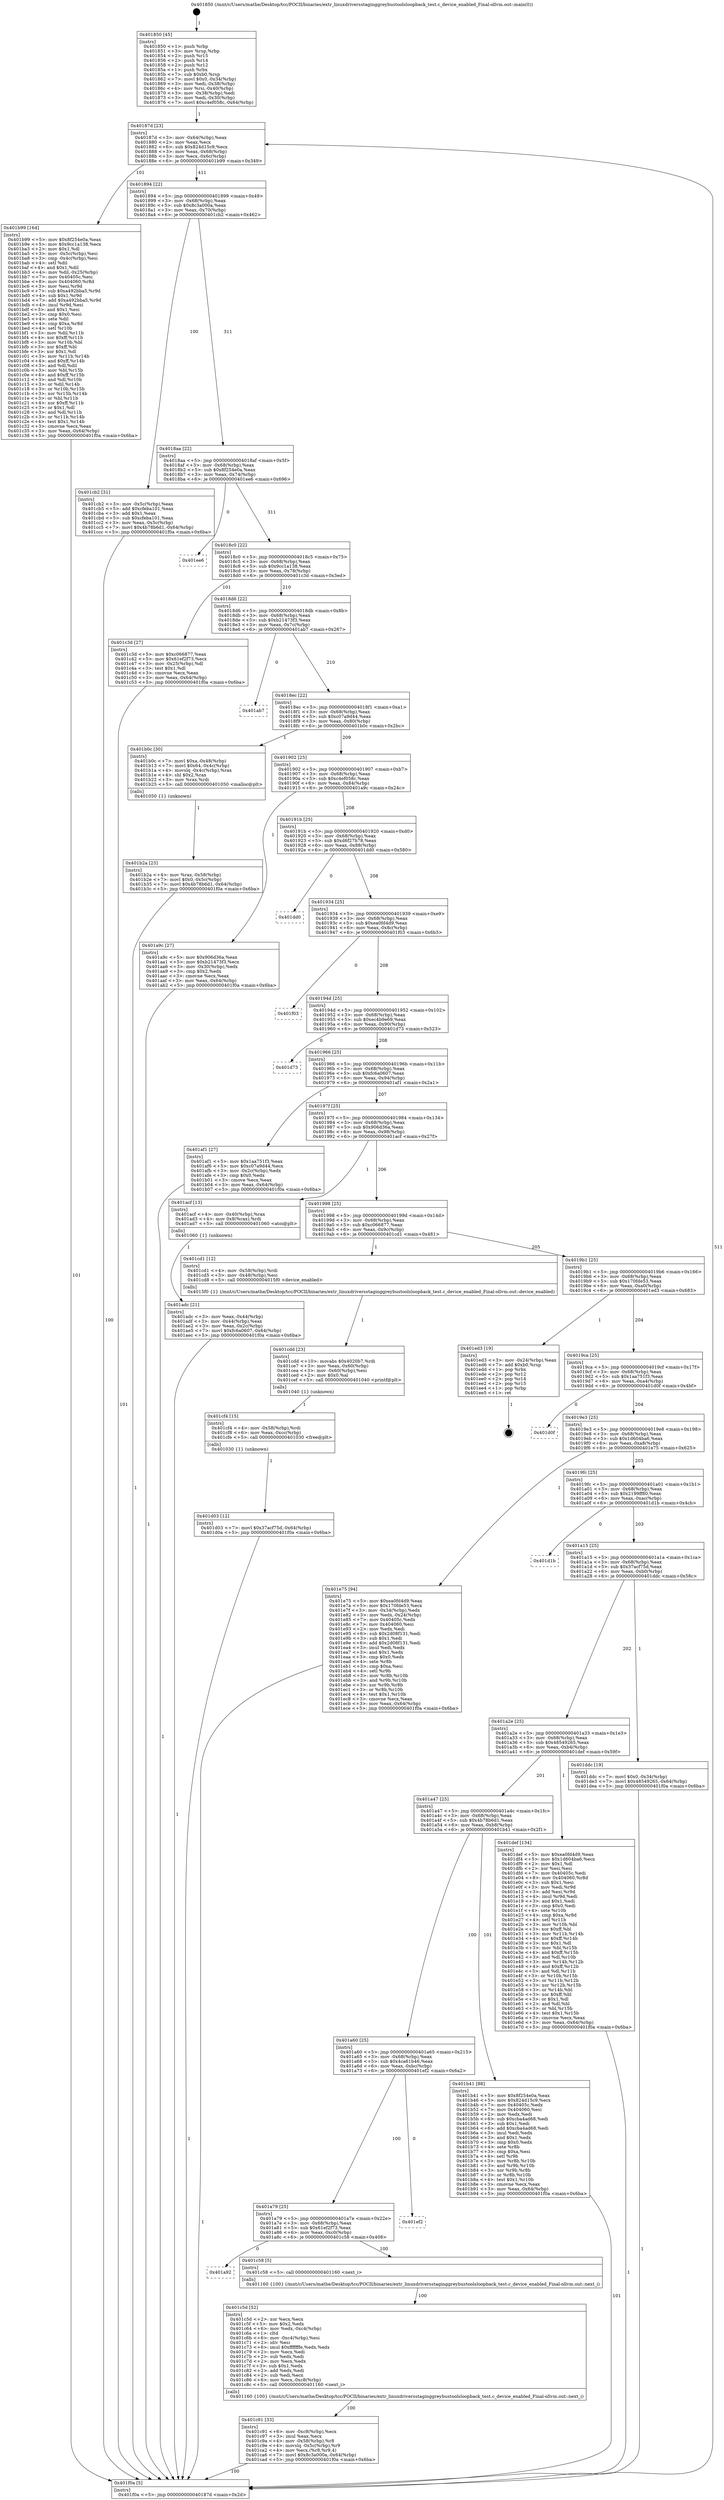 digraph "0x401850" {
  label = "0x401850 (/mnt/c/Users/mathe/Desktop/tcc/POCII/binaries/extr_linuxdriversstaginggreybustoolsloopback_test.c_device_enabled_Final-ollvm.out::main(0))"
  labelloc = "t"
  node[shape=record]

  Entry [label="",width=0.3,height=0.3,shape=circle,fillcolor=black,style=filled]
  "0x40187d" [label="{
     0x40187d [23]\l
     | [instrs]\l
     &nbsp;&nbsp;0x40187d \<+3\>: mov -0x64(%rbp),%eax\l
     &nbsp;&nbsp;0x401880 \<+2\>: mov %eax,%ecx\l
     &nbsp;&nbsp;0x401882 \<+6\>: sub $0x824d15c9,%ecx\l
     &nbsp;&nbsp;0x401888 \<+3\>: mov %eax,-0x68(%rbp)\l
     &nbsp;&nbsp;0x40188b \<+3\>: mov %ecx,-0x6c(%rbp)\l
     &nbsp;&nbsp;0x40188e \<+6\>: je 0000000000401b99 \<main+0x349\>\l
  }"]
  "0x401b99" [label="{
     0x401b99 [164]\l
     | [instrs]\l
     &nbsp;&nbsp;0x401b99 \<+5\>: mov $0x8f254e0a,%eax\l
     &nbsp;&nbsp;0x401b9e \<+5\>: mov $0x9cc1a138,%ecx\l
     &nbsp;&nbsp;0x401ba3 \<+2\>: mov $0x1,%dl\l
     &nbsp;&nbsp;0x401ba5 \<+3\>: mov -0x5c(%rbp),%esi\l
     &nbsp;&nbsp;0x401ba8 \<+3\>: cmp -0x4c(%rbp),%esi\l
     &nbsp;&nbsp;0x401bab \<+4\>: setl %dil\l
     &nbsp;&nbsp;0x401baf \<+4\>: and $0x1,%dil\l
     &nbsp;&nbsp;0x401bb3 \<+4\>: mov %dil,-0x25(%rbp)\l
     &nbsp;&nbsp;0x401bb7 \<+7\>: mov 0x40405c,%esi\l
     &nbsp;&nbsp;0x401bbe \<+8\>: mov 0x404060,%r8d\l
     &nbsp;&nbsp;0x401bc6 \<+3\>: mov %esi,%r9d\l
     &nbsp;&nbsp;0x401bc9 \<+7\>: sub $0xa492bba5,%r9d\l
     &nbsp;&nbsp;0x401bd0 \<+4\>: sub $0x1,%r9d\l
     &nbsp;&nbsp;0x401bd4 \<+7\>: add $0xa492bba5,%r9d\l
     &nbsp;&nbsp;0x401bdb \<+4\>: imul %r9d,%esi\l
     &nbsp;&nbsp;0x401bdf \<+3\>: and $0x1,%esi\l
     &nbsp;&nbsp;0x401be2 \<+3\>: cmp $0x0,%esi\l
     &nbsp;&nbsp;0x401be5 \<+4\>: sete %dil\l
     &nbsp;&nbsp;0x401be9 \<+4\>: cmp $0xa,%r8d\l
     &nbsp;&nbsp;0x401bed \<+4\>: setl %r10b\l
     &nbsp;&nbsp;0x401bf1 \<+3\>: mov %dil,%r11b\l
     &nbsp;&nbsp;0x401bf4 \<+4\>: xor $0xff,%r11b\l
     &nbsp;&nbsp;0x401bf8 \<+3\>: mov %r10b,%bl\l
     &nbsp;&nbsp;0x401bfb \<+3\>: xor $0xff,%bl\l
     &nbsp;&nbsp;0x401bfe \<+3\>: xor $0x1,%dl\l
     &nbsp;&nbsp;0x401c01 \<+3\>: mov %r11b,%r14b\l
     &nbsp;&nbsp;0x401c04 \<+4\>: and $0xff,%r14b\l
     &nbsp;&nbsp;0x401c08 \<+3\>: and %dl,%dil\l
     &nbsp;&nbsp;0x401c0b \<+3\>: mov %bl,%r15b\l
     &nbsp;&nbsp;0x401c0e \<+4\>: and $0xff,%r15b\l
     &nbsp;&nbsp;0x401c12 \<+3\>: and %dl,%r10b\l
     &nbsp;&nbsp;0x401c15 \<+3\>: or %dil,%r14b\l
     &nbsp;&nbsp;0x401c18 \<+3\>: or %r10b,%r15b\l
     &nbsp;&nbsp;0x401c1b \<+3\>: xor %r15b,%r14b\l
     &nbsp;&nbsp;0x401c1e \<+3\>: or %bl,%r11b\l
     &nbsp;&nbsp;0x401c21 \<+4\>: xor $0xff,%r11b\l
     &nbsp;&nbsp;0x401c25 \<+3\>: or $0x1,%dl\l
     &nbsp;&nbsp;0x401c28 \<+3\>: and %dl,%r11b\l
     &nbsp;&nbsp;0x401c2b \<+3\>: or %r11b,%r14b\l
     &nbsp;&nbsp;0x401c2e \<+4\>: test $0x1,%r14b\l
     &nbsp;&nbsp;0x401c32 \<+3\>: cmovne %ecx,%eax\l
     &nbsp;&nbsp;0x401c35 \<+3\>: mov %eax,-0x64(%rbp)\l
     &nbsp;&nbsp;0x401c38 \<+5\>: jmp 0000000000401f0a \<main+0x6ba\>\l
  }"]
  "0x401894" [label="{
     0x401894 [22]\l
     | [instrs]\l
     &nbsp;&nbsp;0x401894 \<+5\>: jmp 0000000000401899 \<main+0x49\>\l
     &nbsp;&nbsp;0x401899 \<+3\>: mov -0x68(%rbp),%eax\l
     &nbsp;&nbsp;0x40189c \<+5\>: sub $0x8c3a000a,%eax\l
     &nbsp;&nbsp;0x4018a1 \<+3\>: mov %eax,-0x70(%rbp)\l
     &nbsp;&nbsp;0x4018a4 \<+6\>: je 0000000000401cb2 \<main+0x462\>\l
  }"]
  Exit [label="",width=0.3,height=0.3,shape=circle,fillcolor=black,style=filled,peripheries=2]
  "0x401cb2" [label="{
     0x401cb2 [31]\l
     | [instrs]\l
     &nbsp;&nbsp;0x401cb2 \<+3\>: mov -0x5c(%rbp),%eax\l
     &nbsp;&nbsp;0x401cb5 \<+5\>: add $0xcfeba101,%eax\l
     &nbsp;&nbsp;0x401cba \<+3\>: add $0x1,%eax\l
     &nbsp;&nbsp;0x401cbd \<+5\>: sub $0xcfeba101,%eax\l
     &nbsp;&nbsp;0x401cc2 \<+3\>: mov %eax,-0x5c(%rbp)\l
     &nbsp;&nbsp;0x401cc5 \<+7\>: movl $0x4b78b6d1,-0x64(%rbp)\l
     &nbsp;&nbsp;0x401ccc \<+5\>: jmp 0000000000401f0a \<main+0x6ba\>\l
  }"]
  "0x4018aa" [label="{
     0x4018aa [22]\l
     | [instrs]\l
     &nbsp;&nbsp;0x4018aa \<+5\>: jmp 00000000004018af \<main+0x5f\>\l
     &nbsp;&nbsp;0x4018af \<+3\>: mov -0x68(%rbp),%eax\l
     &nbsp;&nbsp;0x4018b2 \<+5\>: sub $0x8f254e0a,%eax\l
     &nbsp;&nbsp;0x4018b7 \<+3\>: mov %eax,-0x74(%rbp)\l
     &nbsp;&nbsp;0x4018ba \<+6\>: je 0000000000401ee6 \<main+0x696\>\l
  }"]
  "0x401d03" [label="{
     0x401d03 [12]\l
     | [instrs]\l
     &nbsp;&nbsp;0x401d03 \<+7\>: movl $0x37acf75d,-0x64(%rbp)\l
     &nbsp;&nbsp;0x401d0a \<+5\>: jmp 0000000000401f0a \<main+0x6ba\>\l
  }"]
  "0x401ee6" [label="{
     0x401ee6\l
  }", style=dashed]
  "0x4018c0" [label="{
     0x4018c0 [22]\l
     | [instrs]\l
     &nbsp;&nbsp;0x4018c0 \<+5\>: jmp 00000000004018c5 \<main+0x75\>\l
     &nbsp;&nbsp;0x4018c5 \<+3\>: mov -0x68(%rbp),%eax\l
     &nbsp;&nbsp;0x4018c8 \<+5\>: sub $0x9cc1a138,%eax\l
     &nbsp;&nbsp;0x4018cd \<+3\>: mov %eax,-0x78(%rbp)\l
     &nbsp;&nbsp;0x4018d0 \<+6\>: je 0000000000401c3d \<main+0x3ed\>\l
  }"]
  "0x401cf4" [label="{
     0x401cf4 [15]\l
     | [instrs]\l
     &nbsp;&nbsp;0x401cf4 \<+4\>: mov -0x58(%rbp),%rdi\l
     &nbsp;&nbsp;0x401cf8 \<+6\>: mov %eax,-0xcc(%rbp)\l
     &nbsp;&nbsp;0x401cfe \<+5\>: call 0000000000401030 \<free@plt\>\l
     | [calls]\l
     &nbsp;&nbsp;0x401030 \{1\} (unknown)\l
  }"]
  "0x401c3d" [label="{
     0x401c3d [27]\l
     | [instrs]\l
     &nbsp;&nbsp;0x401c3d \<+5\>: mov $0xc066877,%eax\l
     &nbsp;&nbsp;0x401c42 \<+5\>: mov $0x61ef2f73,%ecx\l
     &nbsp;&nbsp;0x401c47 \<+3\>: mov -0x25(%rbp),%dl\l
     &nbsp;&nbsp;0x401c4a \<+3\>: test $0x1,%dl\l
     &nbsp;&nbsp;0x401c4d \<+3\>: cmovne %ecx,%eax\l
     &nbsp;&nbsp;0x401c50 \<+3\>: mov %eax,-0x64(%rbp)\l
     &nbsp;&nbsp;0x401c53 \<+5\>: jmp 0000000000401f0a \<main+0x6ba\>\l
  }"]
  "0x4018d6" [label="{
     0x4018d6 [22]\l
     | [instrs]\l
     &nbsp;&nbsp;0x4018d6 \<+5\>: jmp 00000000004018db \<main+0x8b\>\l
     &nbsp;&nbsp;0x4018db \<+3\>: mov -0x68(%rbp),%eax\l
     &nbsp;&nbsp;0x4018de \<+5\>: sub $0xb21473f3,%eax\l
     &nbsp;&nbsp;0x4018e3 \<+3\>: mov %eax,-0x7c(%rbp)\l
     &nbsp;&nbsp;0x4018e6 \<+6\>: je 0000000000401ab7 \<main+0x267\>\l
  }"]
  "0x401cdd" [label="{
     0x401cdd [23]\l
     | [instrs]\l
     &nbsp;&nbsp;0x401cdd \<+10\>: movabs $0x4020b7,%rdi\l
     &nbsp;&nbsp;0x401ce7 \<+3\>: mov %eax,-0x60(%rbp)\l
     &nbsp;&nbsp;0x401cea \<+3\>: mov -0x60(%rbp),%esi\l
     &nbsp;&nbsp;0x401ced \<+2\>: mov $0x0,%al\l
     &nbsp;&nbsp;0x401cef \<+5\>: call 0000000000401040 \<printf@plt\>\l
     | [calls]\l
     &nbsp;&nbsp;0x401040 \{1\} (unknown)\l
  }"]
  "0x401ab7" [label="{
     0x401ab7\l
  }", style=dashed]
  "0x4018ec" [label="{
     0x4018ec [22]\l
     | [instrs]\l
     &nbsp;&nbsp;0x4018ec \<+5\>: jmp 00000000004018f1 \<main+0xa1\>\l
     &nbsp;&nbsp;0x4018f1 \<+3\>: mov -0x68(%rbp),%eax\l
     &nbsp;&nbsp;0x4018f4 \<+5\>: sub $0xc07a9d44,%eax\l
     &nbsp;&nbsp;0x4018f9 \<+3\>: mov %eax,-0x80(%rbp)\l
     &nbsp;&nbsp;0x4018fc \<+6\>: je 0000000000401b0c \<main+0x2bc\>\l
  }"]
  "0x401c91" [label="{
     0x401c91 [33]\l
     | [instrs]\l
     &nbsp;&nbsp;0x401c91 \<+6\>: mov -0xc8(%rbp),%ecx\l
     &nbsp;&nbsp;0x401c97 \<+3\>: imul %eax,%ecx\l
     &nbsp;&nbsp;0x401c9a \<+4\>: mov -0x58(%rbp),%r8\l
     &nbsp;&nbsp;0x401c9e \<+4\>: movslq -0x5c(%rbp),%r9\l
     &nbsp;&nbsp;0x401ca2 \<+4\>: mov %ecx,(%r8,%r9,4)\l
     &nbsp;&nbsp;0x401ca6 \<+7\>: movl $0x8c3a000a,-0x64(%rbp)\l
     &nbsp;&nbsp;0x401cad \<+5\>: jmp 0000000000401f0a \<main+0x6ba\>\l
  }"]
  "0x401b0c" [label="{
     0x401b0c [30]\l
     | [instrs]\l
     &nbsp;&nbsp;0x401b0c \<+7\>: movl $0xa,-0x48(%rbp)\l
     &nbsp;&nbsp;0x401b13 \<+7\>: movl $0x64,-0x4c(%rbp)\l
     &nbsp;&nbsp;0x401b1a \<+4\>: movslq -0x4c(%rbp),%rax\l
     &nbsp;&nbsp;0x401b1e \<+4\>: shl $0x2,%rax\l
     &nbsp;&nbsp;0x401b22 \<+3\>: mov %rax,%rdi\l
     &nbsp;&nbsp;0x401b25 \<+5\>: call 0000000000401050 \<malloc@plt\>\l
     | [calls]\l
     &nbsp;&nbsp;0x401050 \{1\} (unknown)\l
  }"]
  "0x401902" [label="{
     0x401902 [25]\l
     | [instrs]\l
     &nbsp;&nbsp;0x401902 \<+5\>: jmp 0000000000401907 \<main+0xb7\>\l
     &nbsp;&nbsp;0x401907 \<+3\>: mov -0x68(%rbp),%eax\l
     &nbsp;&nbsp;0x40190a \<+5\>: sub $0xc4ef058c,%eax\l
     &nbsp;&nbsp;0x40190f \<+6\>: mov %eax,-0x84(%rbp)\l
     &nbsp;&nbsp;0x401915 \<+6\>: je 0000000000401a9c \<main+0x24c\>\l
  }"]
  "0x401c5d" [label="{
     0x401c5d [52]\l
     | [instrs]\l
     &nbsp;&nbsp;0x401c5d \<+2\>: xor %ecx,%ecx\l
     &nbsp;&nbsp;0x401c5f \<+5\>: mov $0x2,%edx\l
     &nbsp;&nbsp;0x401c64 \<+6\>: mov %edx,-0xc4(%rbp)\l
     &nbsp;&nbsp;0x401c6a \<+1\>: cltd\l
     &nbsp;&nbsp;0x401c6b \<+6\>: mov -0xc4(%rbp),%esi\l
     &nbsp;&nbsp;0x401c71 \<+2\>: idiv %esi\l
     &nbsp;&nbsp;0x401c73 \<+6\>: imul $0xfffffffe,%edx,%edx\l
     &nbsp;&nbsp;0x401c79 \<+2\>: mov %ecx,%edi\l
     &nbsp;&nbsp;0x401c7b \<+2\>: sub %edx,%edi\l
     &nbsp;&nbsp;0x401c7d \<+2\>: mov %ecx,%edx\l
     &nbsp;&nbsp;0x401c7f \<+3\>: sub $0x1,%edx\l
     &nbsp;&nbsp;0x401c82 \<+2\>: add %edx,%edi\l
     &nbsp;&nbsp;0x401c84 \<+2\>: sub %edi,%ecx\l
     &nbsp;&nbsp;0x401c86 \<+6\>: mov %ecx,-0xc8(%rbp)\l
     &nbsp;&nbsp;0x401c8c \<+5\>: call 0000000000401160 \<next_i\>\l
     | [calls]\l
     &nbsp;&nbsp;0x401160 \{100\} (/mnt/c/Users/mathe/Desktop/tcc/POCII/binaries/extr_linuxdriversstaginggreybustoolsloopback_test.c_device_enabled_Final-ollvm.out::next_i)\l
  }"]
  "0x401a9c" [label="{
     0x401a9c [27]\l
     | [instrs]\l
     &nbsp;&nbsp;0x401a9c \<+5\>: mov $0x906d36a,%eax\l
     &nbsp;&nbsp;0x401aa1 \<+5\>: mov $0xb21473f3,%ecx\l
     &nbsp;&nbsp;0x401aa6 \<+3\>: mov -0x30(%rbp),%edx\l
     &nbsp;&nbsp;0x401aa9 \<+3\>: cmp $0x2,%edx\l
     &nbsp;&nbsp;0x401aac \<+3\>: cmovne %ecx,%eax\l
     &nbsp;&nbsp;0x401aaf \<+3\>: mov %eax,-0x64(%rbp)\l
     &nbsp;&nbsp;0x401ab2 \<+5\>: jmp 0000000000401f0a \<main+0x6ba\>\l
  }"]
  "0x40191b" [label="{
     0x40191b [25]\l
     | [instrs]\l
     &nbsp;&nbsp;0x40191b \<+5\>: jmp 0000000000401920 \<main+0xd0\>\l
     &nbsp;&nbsp;0x401920 \<+3\>: mov -0x68(%rbp),%eax\l
     &nbsp;&nbsp;0x401923 \<+5\>: sub $0xd6f27b78,%eax\l
     &nbsp;&nbsp;0x401928 \<+6\>: mov %eax,-0x88(%rbp)\l
     &nbsp;&nbsp;0x40192e \<+6\>: je 0000000000401dd0 \<main+0x580\>\l
  }"]
  "0x401f0a" [label="{
     0x401f0a [5]\l
     | [instrs]\l
     &nbsp;&nbsp;0x401f0a \<+5\>: jmp 000000000040187d \<main+0x2d\>\l
  }"]
  "0x401850" [label="{
     0x401850 [45]\l
     | [instrs]\l
     &nbsp;&nbsp;0x401850 \<+1\>: push %rbp\l
     &nbsp;&nbsp;0x401851 \<+3\>: mov %rsp,%rbp\l
     &nbsp;&nbsp;0x401854 \<+2\>: push %r15\l
     &nbsp;&nbsp;0x401856 \<+2\>: push %r14\l
     &nbsp;&nbsp;0x401858 \<+2\>: push %r12\l
     &nbsp;&nbsp;0x40185a \<+1\>: push %rbx\l
     &nbsp;&nbsp;0x40185b \<+7\>: sub $0xb0,%rsp\l
     &nbsp;&nbsp;0x401862 \<+7\>: movl $0x0,-0x34(%rbp)\l
     &nbsp;&nbsp;0x401869 \<+3\>: mov %edi,-0x38(%rbp)\l
     &nbsp;&nbsp;0x40186c \<+4\>: mov %rsi,-0x40(%rbp)\l
     &nbsp;&nbsp;0x401870 \<+3\>: mov -0x38(%rbp),%edi\l
     &nbsp;&nbsp;0x401873 \<+3\>: mov %edi,-0x30(%rbp)\l
     &nbsp;&nbsp;0x401876 \<+7\>: movl $0xc4ef058c,-0x64(%rbp)\l
  }"]
  "0x401a92" [label="{
     0x401a92\l
  }", style=dashed]
  "0x401dd0" [label="{
     0x401dd0\l
  }", style=dashed]
  "0x401934" [label="{
     0x401934 [25]\l
     | [instrs]\l
     &nbsp;&nbsp;0x401934 \<+5\>: jmp 0000000000401939 \<main+0xe9\>\l
     &nbsp;&nbsp;0x401939 \<+3\>: mov -0x68(%rbp),%eax\l
     &nbsp;&nbsp;0x40193c \<+5\>: sub $0xea0fd4d9,%eax\l
     &nbsp;&nbsp;0x401941 \<+6\>: mov %eax,-0x8c(%rbp)\l
     &nbsp;&nbsp;0x401947 \<+6\>: je 0000000000401f03 \<main+0x6b3\>\l
  }"]
  "0x401c58" [label="{
     0x401c58 [5]\l
     | [instrs]\l
     &nbsp;&nbsp;0x401c58 \<+5\>: call 0000000000401160 \<next_i\>\l
     | [calls]\l
     &nbsp;&nbsp;0x401160 \{100\} (/mnt/c/Users/mathe/Desktop/tcc/POCII/binaries/extr_linuxdriversstaginggreybustoolsloopback_test.c_device_enabled_Final-ollvm.out::next_i)\l
  }"]
  "0x401f03" [label="{
     0x401f03\l
  }", style=dashed]
  "0x40194d" [label="{
     0x40194d [25]\l
     | [instrs]\l
     &nbsp;&nbsp;0x40194d \<+5\>: jmp 0000000000401952 \<main+0x102\>\l
     &nbsp;&nbsp;0x401952 \<+3\>: mov -0x68(%rbp),%eax\l
     &nbsp;&nbsp;0x401955 \<+5\>: sub $0xec4b9e69,%eax\l
     &nbsp;&nbsp;0x40195a \<+6\>: mov %eax,-0x90(%rbp)\l
     &nbsp;&nbsp;0x401960 \<+6\>: je 0000000000401d73 \<main+0x523\>\l
  }"]
  "0x401a79" [label="{
     0x401a79 [25]\l
     | [instrs]\l
     &nbsp;&nbsp;0x401a79 \<+5\>: jmp 0000000000401a7e \<main+0x22e\>\l
     &nbsp;&nbsp;0x401a7e \<+3\>: mov -0x68(%rbp),%eax\l
     &nbsp;&nbsp;0x401a81 \<+5\>: sub $0x61ef2f73,%eax\l
     &nbsp;&nbsp;0x401a86 \<+6\>: mov %eax,-0xc0(%rbp)\l
     &nbsp;&nbsp;0x401a8c \<+6\>: je 0000000000401c58 \<main+0x408\>\l
  }"]
  "0x401d73" [label="{
     0x401d73\l
  }", style=dashed]
  "0x401966" [label="{
     0x401966 [25]\l
     | [instrs]\l
     &nbsp;&nbsp;0x401966 \<+5\>: jmp 000000000040196b \<main+0x11b\>\l
     &nbsp;&nbsp;0x40196b \<+3\>: mov -0x68(%rbp),%eax\l
     &nbsp;&nbsp;0x40196e \<+5\>: sub $0xfc6a0607,%eax\l
     &nbsp;&nbsp;0x401973 \<+6\>: mov %eax,-0x94(%rbp)\l
     &nbsp;&nbsp;0x401979 \<+6\>: je 0000000000401af1 \<main+0x2a1\>\l
  }"]
  "0x401ef2" [label="{
     0x401ef2\l
  }", style=dashed]
  "0x401af1" [label="{
     0x401af1 [27]\l
     | [instrs]\l
     &nbsp;&nbsp;0x401af1 \<+5\>: mov $0x1aa751f3,%eax\l
     &nbsp;&nbsp;0x401af6 \<+5\>: mov $0xc07a9d44,%ecx\l
     &nbsp;&nbsp;0x401afb \<+3\>: mov -0x2c(%rbp),%edx\l
     &nbsp;&nbsp;0x401afe \<+3\>: cmp $0x0,%edx\l
     &nbsp;&nbsp;0x401b01 \<+3\>: cmove %ecx,%eax\l
     &nbsp;&nbsp;0x401b04 \<+3\>: mov %eax,-0x64(%rbp)\l
     &nbsp;&nbsp;0x401b07 \<+5\>: jmp 0000000000401f0a \<main+0x6ba\>\l
  }"]
  "0x40197f" [label="{
     0x40197f [25]\l
     | [instrs]\l
     &nbsp;&nbsp;0x40197f \<+5\>: jmp 0000000000401984 \<main+0x134\>\l
     &nbsp;&nbsp;0x401984 \<+3\>: mov -0x68(%rbp),%eax\l
     &nbsp;&nbsp;0x401987 \<+5\>: sub $0x906d36a,%eax\l
     &nbsp;&nbsp;0x40198c \<+6\>: mov %eax,-0x98(%rbp)\l
     &nbsp;&nbsp;0x401992 \<+6\>: je 0000000000401acf \<main+0x27f\>\l
  }"]
  "0x401a60" [label="{
     0x401a60 [25]\l
     | [instrs]\l
     &nbsp;&nbsp;0x401a60 \<+5\>: jmp 0000000000401a65 \<main+0x215\>\l
     &nbsp;&nbsp;0x401a65 \<+3\>: mov -0x68(%rbp),%eax\l
     &nbsp;&nbsp;0x401a68 \<+5\>: sub $0x4ca61b46,%eax\l
     &nbsp;&nbsp;0x401a6d \<+6\>: mov %eax,-0xbc(%rbp)\l
     &nbsp;&nbsp;0x401a73 \<+6\>: je 0000000000401ef2 \<main+0x6a2\>\l
  }"]
  "0x401acf" [label="{
     0x401acf [13]\l
     | [instrs]\l
     &nbsp;&nbsp;0x401acf \<+4\>: mov -0x40(%rbp),%rax\l
     &nbsp;&nbsp;0x401ad3 \<+4\>: mov 0x8(%rax),%rdi\l
     &nbsp;&nbsp;0x401ad7 \<+5\>: call 0000000000401060 \<atoi@plt\>\l
     | [calls]\l
     &nbsp;&nbsp;0x401060 \{1\} (unknown)\l
  }"]
  "0x401998" [label="{
     0x401998 [25]\l
     | [instrs]\l
     &nbsp;&nbsp;0x401998 \<+5\>: jmp 000000000040199d \<main+0x14d\>\l
     &nbsp;&nbsp;0x40199d \<+3\>: mov -0x68(%rbp),%eax\l
     &nbsp;&nbsp;0x4019a0 \<+5\>: sub $0xc066877,%eax\l
     &nbsp;&nbsp;0x4019a5 \<+6\>: mov %eax,-0x9c(%rbp)\l
     &nbsp;&nbsp;0x4019ab \<+6\>: je 0000000000401cd1 \<main+0x481\>\l
  }"]
  "0x401adc" [label="{
     0x401adc [21]\l
     | [instrs]\l
     &nbsp;&nbsp;0x401adc \<+3\>: mov %eax,-0x44(%rbp)\l
     &nbsp;&nbsp;0x401adf \<+3\>: mov -0x44(%rbp),%eax\l
     &nbsp;&nbsp;0x401ae2 \<+3\>: mov %eax,-0x2c(%rbp)\l
     &nbsp;&nbsp;0x401ae5 \<+7\>: movl $0xfc6a0607,-0x64(%rbp)\l
     &nbsp;&nbsp;0x401aec \<+5\>: jmp 0000000000401f0a \<main+0x6ba\>\l
  }"]
  "0x401b2a" [label="{
     0x401b2a [23]\l
     | [instrs]\l
     &nbsp;&nbsp;0x401b2a \<+4\>: mov %rax,-0x58(%rbp)\l
     &nbsp;&nbsp;0x401b2e \<+7\>: movl $0x0,-0x5c(%rbp)\l
     &nbsp;&nbsp;0x401b35 \<+7\>: movl $0x4b78b6d1,-0x64(%rbp)\l
     &nbsp;&nbsp;0x401b3c \<+5\>: jmp 0000000000401f0a \<main+0x6ba\>\l
  }"]
  "0x401b41" [label="{
     0x401b41 [88]\l
     | [instrs]\l
     &nbsp;&nbsp;0x401b41 \<+5\>: mov $0x8f254e0a,%eax\l
     &nbsp;&nbsp;0x401b46 \<+5\>: mov $0x824d15c9,%ecx\l
     &nbsp;&nbsp;0x401b4b \<+7\>: mov 0x40405c,%edx\l
     &nbsp;&nbsp;0x401b52 \<+7\>: mov 0x404060,%esi\l
     &nbsp;&nbsp;0x401b59 \<+2\>: mov %edx,%edi\l
     &nbsp;&nbsp;0x401b5b \<+6\>: sub $0xcba4ad68,%edi\l
     &nbsp;&nbsp;0x401b61 \<+3\>: sub $0x1,%edi\l
     &nbsp;&nbsp;0x401b64 \<+6\>: add $0xcba4ad68,%edi\l
     &nbsp;&nbsp;0x401b6a \<+3\>: imul %edi,%edx\l
     &nbsp;&nbsp;0x401b6d \<+3\>: and $0x1,%edx\l
     &nbsp;&nbsp;0x401b70 \<+3\>: cmp $0x0,%edx\l
     &nbsp;&nbsp;0x401b73 \<+4\>: sete %r8b\l
     &nbsp;&nbsp;0x401b77 \<+3\>: cmp $0xa,%esi\l
     &nbsp;&nbsp;0x401b7a \<+4\>: setl %r9b\l
     &nbsp;&nbsp;0x401b7e \<+3\>: mov %r8b,%r10b\l
     &nbsp;&nbsp;0x401b81 \<+3\>: and %r9b,%r10b\l
     &nbsp;&nbsp;0x401b84 \<+3\>: xor %r9b,%r8b\l
     &nbsp;&nbsp;0x401b87 \<+3\>: or %r8b,%r10b\l
     &nbsp;&nbsp;0x401b8a \<+4\>: test $0x1,%r10b\l
     &nbsp;&nbsp;0x401b8e \<+3\>: cmovne %ecx,%eax\l
     &nbsp;&nbsp;0x401b91 \<+3\>: mov %eax,-0x64(%rbp)\l
     &nbsp;&nbsp;0x401b94 \<+5\>: jmp 0000000000401f0a \<main+0x6ba\>\l
  }"]
  "0x401cd1" [label="{
     0x401cd1 [12]\l
     | [instrs]\l
     &nbsp;&nbsp;0x401cd1 \<+4\>: mov -0x58(%rbp),%rdi\l
     &nbsp;&nbsp;0x401cd5 \<+3\>: mov -0x48(%rbp),%esi\l
     &nbsp;&nbsp;0x401cd8 \<+5\>: call 00000000004015f0 \<device_enabled\>\l
     | [calls]\l
     &nbsp;&nbsp;0x4015f0 \{1\} (/mnt/c/Users/mathe/Desktop/tcc/POCII/binaries/extr_linuxdriversstaginggreybustoolsloopback_test.c_device_enabled_Final-ollvm.out::device_enabled)\l
  }"]
  "0x4019b1" [label="{
     0x4019b1 [25]\l
     | [instrs]\l
     &nbsp;&nbsp;0x4019b1 \<+5\>: jmp 00000000004019b6 \<main+0x166\>\l
     &nbsp;&nbsp;0x4019b6 \<+3\>: mov -0x68(%rbp),%eax\l
     &nbsp;&nbsp;0x4019b9 \<+5\>: sub $0x170fde53,%eax\l
     &nbsp;&nbsp;0x4019be \<+6\>: mov %eax,-0xa0(%rbp)\l
     &nbsp;&nbsp;0x4019c4 \<+6\>: je 0000000000401ed3 \<main+0x683\>\l
  }"]
  "0x401a47" [label="{
     0x401a47 [25]\l
     | [instrs]\l
     &nbsp;&nbsp;0x401a47 \<+5\>: jmp 0000000000401a4c \<main+0x1fc\>\l
     &nbsp;&nbsp;0x401a4c \<+3\>: mov -0x68(%rbp),%eax\l
     &nbsp;&nbsp;0x401a4f \<+5\>: sub $0x4b78b6d1,%eax\l
     &nbsp;&nbsp;0x401a54 \<+6\>: mov %eax,-0xb8(%rbp)\l
     &nbsp;&nbsp;0x401a5a \<+6\>: je 0000000000401b41 \<main+0x2f1\>\l
  }"]
  "0x401ed3" [label="{
     0x401ed3 [19]\l
     | [instrs]\l
     &nbsp;&nbsp;0x401ed3 \<+3\>: mov -0x24(%rbp),%eax\l
     &nbsp;&nbsp;0x401ed6 \<+7\>: add $0xb0,%rsp\l
     &nbsp;&nbsp;0x401edd \<+1\>: pop %rbx\l
     &nbsp;&nbsp;0x401ede \<+2\>: pop %r12\l
     &nbsp;&nbsp;0x401ee0 \<+2\>: pop %r14\l
     &nbsp;&nbsp;0x401ee2 \<+2\>: pop %r15\l
     &nbsp;&nbsp;0x401ee4 \<+1\>: pop %rbp\l
     &nbsp;&nbsp;0x401ee5 \<+1\>: ret\l
  }"]
  "0x4019ca" [label="{
     0x4019ca [25]\l
     | [instrs]\l
     &nbsp;&nbsp;0x4019ca \<+5\>: jmp 00000000004019cf \<main+0x17f\>\l
     &nbsp;&nbsp;0x4019cf \<+3\>: mov -0x68(%rbp),%eax\l
     &nbsp;&nbsp;0x4019d2 \<+5\>: sub $0x1aa751f3,%eax\l
     &nbsp;&nbsp;0x4019d7 \<+6\>: mov %eax,-0xa4(%rbp)\l
     &nbsp;&nbsp;0x4019dd \<+6\>: je 0000000000401d0f \<main+0x4bf\>\l
  }"]
  "0x401def" [label="{
     0x401def [134]\l
     | [instrs]\l
     &nbsp;&nbsp;0x401def \<+5\>: mov $0xea0fd4d9,%eax\l
     &nbsp;&nbsp;0x401df4 \<+5\>: mov $0x1d604ba6,%ecx\l
     &nbsp;&nbsp;0x401df9 \<+2\>: mov $0x1,%dl\l
     &nbsp;&nbsp;0x401dfb \<+2\>: xor %esi,%esi\l
     &nbsp;&nbsp;0x401dfd \<+7\>: mov 0x40405c,%edi\l
     &nbsp;&nbsp;0x401e04 \<+8\>: mov 0x404060,%r8d\l
     &nbsp;&nbsp;0x401e0c \<+3\>: sub $0x1,%esi\l
     &nbsp;&nbsp;0x401e0f \<+3\>: mov %edi,%r9d\l
     &nbsp;&nbsp;0x401e12 \<+3\>: add %esi,%r9d\l
     &nbsp;&nbsp;0x401e15 \<+4\>: imul %r9d,%edi\l
     &nbsp;&nbsp;0x401e19 \<+3\>: and $0x1,%edi\l
     &nbsp;&nbsp;0x401e1c \<+3\>: cmp $0x0,%edi\l
     &nbsp;&nbsp;0x401e1f \<+4\>: sete %r10b\l
     &nbsp;&nbsp;0x401e23 \<+4\>: cmp $0xa,%r8d\l
     &nbsp;&nbsp;0x401e27 \<+4\>: setl %r11b\l
     &nbsp;&nbsp;0x401e2b \<+3\>: mov %r10b,%bl\l
     &nbsp;&nbsp;0x401e2e \<+3\>: xor $0xff,%bl\l
     &nbsp;&nbsp;0x401e31 \<+3\>: mov %r11b,%r14b\l
     &nbsp;&nbsp;0x401e34 \<+4\>: xor $0xff,%r14b\l
     &nbsp;&nbsp;0x401e38 \<+3\>: xor $0x1,%dl\l
     &nbsp;&nbsp;0x401e3b \<+3\>: mov %bl,%r15b\l
     &nbsp;&nbsp;0x401e3e \<+4\>: and $0xff,%r15b\l
     &nbsp;&nbsp;0x401e42 \<+3\>: and %dl,%r10b\l
     &nbsp;&nbsp;0x401e45 \<+3\>: mov %r14b,%r12b\l
     &nbsp;&nbsp;0x401e48 \<+4\>: and $0xff,%r12b\l
     &nbsp;&nbsp;0x401e4c \<+3\>: and %dl,%r11b\l
     &nbsp;&nbsp;0x401e4f \<+3\>: or %r10b,%r15b\l
     &nbsp;&nbsp;0x401e52 \<+3\>: or %r11b,%r12b\l
     &nbsp;&nbsp;0x401e55 \<+3\>: xor %r12b,%r15b\l
     &nbsp;&nbsp;0x401e58 \<+3\>: or %r14b,%bl\l
     &nbsp;&nbsp;0x401e5b \<+3\>: xor $0xff,%bl\l
     &nbsp;&nbsp;0x401e5e \<+3\>: or $0x1,%dl\l
     &nbsp;&nbsp;0x401e61 \<+2\>: and %dl,%bl\l
     &nbsp;&nbsp;0x401e63 \<+3\>: or %bl,%r15b\l
     &nbsp;&nbsp;0x401e66 \<+4\>: test $0x1,%r15b\l
     &nbsp;&nbsp;0x401e6a \<+3\>: cmovne %ecx,%eax\l
     &nbsp;&nbsp;0x401e6d \<+3\>: mov %eax,-0x64(%rbp)\l
     &nbsp;&nbsp;0x401e70 \<+5\>: jmp 0000000000401f0a \<main+0x6ba\>\l
  }"]
  "0x401d0f" [label="{
     0x401d0f\l
  }", style=dashed]
  "0x4019e3" [label="{
     0x4019e3 [25]\l
     | [instrs]\l
     &nbsp;&nbsp;0x4019e3 \<+5\>: jmp 00000000004019e8 \<main+0x198\>\l
     &nbsp;&nbsp;0x4019e8 \<+3\>: mov -0x68(%rbp),%eax\l
     &nbsp;&nbsp;0x4019eb \<+5\>: sub $0x1d604ba6,%eax\l
     &nbsp;&nbsp;0x4019f0 \<+6\>: mov %eax,-0xa8(%rbp)\l
     &nbsp;&nbsp;0x4019f6 \<+6\>: je 0000000000401e75 \<main+0x625\>\l
  }"]
  "0x401a2e" [label="{
     0x401a2e [25]\l
     | [instrs]\l
     &nbsp;&nbsp;0x401a2e \<+5\>: jmp 0000000000401a33 \<main+0x1e3\>\l
     &nbsp;&nbsp;0x401a33 \<+3\>: mov -0x68(%rbp),%eax\l
     &nbsp;&nbsp;0x401a36 \<+5\>: sub $0x48549265,%eax\l
     &nbsp;&nbsp;0x401a3b \<+6\>: mov %eax,-0xb4(%rbp)\l
     &nbsp;&nbsp;0x401a41 \<+6\>: je 0000000000401def \<main+0x59f\>\l
  }"]
  "0x401e75" [label="{
     0x401e75 [94]\l
     | [instrs]\l
     &nbsp;&nbsp;0x401e75 \<+5\>: mov $0xea0fd4d9,%eax\l
     &nbsp;&nbsp;0x401e7a \<+5\>: mov $0x170fde53,%ecx\l
     &nbsp;&nbsp;0x401e7f \<+3\>: mov -0x34(%rbp),%edx\l
     &nbsp;&nbsp;0x401e82 \<+3\>: mov %edx,-0x24(%rbp)\l
     &nbsp;&nbsp;0x401e85 \<+7\>: mov 0x40405c,%edx\l
     &nbsp;&nbsp;0x401e8c \<+7\>: mov 0x404060,%esi\l
     &nbsp;&nbsp;0x401e93 \<+2\>: mov %edx,%edi\l
     &nbsp;&nbsp;0x401e95 \<+6\>: sub $0x2d08f131,%edi\l
     &nbsp;&nbsp;0x401e9b \<+3\>: sub $0x1,%edi\l
     &nbsp;&nbsp;0x401e9e \<+6\>: add $0x2d08f131,%edi\l
     &nbsp;&nbsp;0x401ea4 \<+3\>: imul %edi,%edx\l
     &nbsp;&nbsp;0x401ea7 \<+3\>: and $0x1,%edx\l
     &nbsp;&nbsp;0x401eaa \<+3\>: cmp $0x0,%edx\l
     &nbsp;&nbsp;0x401ead \<+4\>: sete %r8b\l
     &nbsp;&nbsp;0x401eb1 \<+3\>: cmp $0xa,%esi\l
     &nbsp;&nbsp;0x401eb4 \<+4\>: setl %r9b\l
     &nbsp;&nbsp;0x401eb8 \<+3\>: mov %r8b,%r10b\l
     &nbsp;&nbsp;0x401ebb \<+3\>: and %r9b,%r10b\l
     &nbsp;&nbsp;0x401ebe \<+3\>: xor %r9b,%r8b\l
     &nbsp;&nbsp;0x401ec1 \<+3\>: or %r8b,%r10b\l
     &nbsp;&nbsp;0x401ec4 \<+4\>: test $0x1,%r10b\l
     &nbsp;&nbsp;0x401ec8 \<+3\>: cmovne %ecx,%eax\l
     &nbsp;&nbsp;0x401ecb \<+3\>: mov %eax,-0x64(%rbp)\l
     &nbsp;&nbsp;0x401ece \<+5\>: jmp 0000000000401f0a \<main+0x6ba\>\l
  }"]
  "0x4019fc" [label="{
     0x4019fc [25]\l
     | [instrs]\l
     &nbsp;&nbsp;0x4019fc \<+5\>: jmp 0000000000401a01 \<main+0x1b1\>\l
     &nbsp;&nbsp;0x401a01 \<+3\>: mov -0x68(%rbp),%eax\l
     &nbsp;&nbsp;0x401a04 \<+5\>: sub $0x2199ff80,%eax\l
     &nbsp;&nbsp;0x401a09 \<+6\>: mov %eax,-0xac(%rbp)\l
     &nbsp;&nbsp;0x401a0f \<+6\>: je 0000000000401d1b \<main+0x4cb\>\l
  }"]
  "0x401ddc" [label="{
     0x401ddc [19]\l
     | [instrs]\l
     &nbsp;&nbsp;0x401ddc \<+7\>: movl $0x0,-0x34(%rbp)\l
     &nbsp;&nbsp;0x401de3 \<+7\>: movl $0x48549265,-0x64(%rbp)\l
     &nbsp;&nbsp;0x401dea \<+5\>: jmp 0000000000401f0a \<main+0x6ba\>\l
  }"]
  "0x401d1b" [label="{
     0x401d1b\l
  }", style=dashed]
  "0x401a15" [label="{
     0x401a15 [25]\l
     | [instrs]\l
     &nbsp;&nbsp;0x401a15 \<+5\>: jmp 0000000000401a1a \<main+0x1ca\>\l
     &nbsp;&nbsp;0x401a1a \<+3\>: mov -0x68(%rbp),%eax\l
     &nbsp;&nbsp;0x401a1d \<+5\>: sub $0x37acf75d,%eax\l
     &nbsp;&nbsp;0x401a22 \<+6\>: mov %eax,-0xb0(%rbp)\l
     &nbsp;&nbsp;0x401a28 \<+6\>: je 0000000000401ddc \<main+0x58c\>\l
  }"]
  Entry -> "0x401850" [label=" 1"]
  "0x40187d" -> "0x401b99" [label=" 101"]
  "0x40187d" -> "0x401894" [label=" 411"]
  "0x401ed3" -> Exit [label=" 1"]
  "0x401894" -> "0x401cb2" [label=" 100"]
  "0x401894" -> "0x4018aa" [label=" 311"]
  "0x401e75" -> "0x401f0a" [label=" 1"]
  "0x4018aa" -> "0x401ee6" [label=" 0"]
  "0x4018aa" -> "0x4018c0" [label=" 311"]
  "0x401def" -> "0x401f0a" [label=" 1"]
  "0x4018c0" -> "0x401c3d" [label=" 101"]
  "0x4018c0" -> "0x4018d6" [label=" 210"]
  "0x401ddc" -> "0x401f0a" [label=" 1"]
  "0x4018d6" -> "0x401ab7" [label=" 0"]
  "0x4018d6" -> "0x4018ec" [label=" 210"]
  "0x401d03" -> "0x401f0a" [label=" 1"]
  "0x4018ec" -> "0x401b0c" [label=" 1"]
  "0x4018ec" -> "0x401902" [label=" 209"]
  "0x401cf4" -> "0x401d03" [label=" 1"]
  "0x401902" -> "0x401a9c" [label=" 1"]
  "0x401902" -> "0x40191b" [label=" 208"]
  "0x401a9c" -> "0x401f0a" [label=" 1"]
  "0x401850" -> "0x40187d" [label=" 1"]
  "0x401f0a" -> "0x40187d" [label=" 511"]
  "0x401cdd" -> "0x401cf4" [label=" 1"]
  "0x40191b" -> "0x401dd0" [label=" 0"]
  "0x40191b" -> "0x401934" [label=" 208"]
  "0x401cd1" -> "0x401cdd" [label=" 1"]
  "0x401934" -> "0x401f03" [label=" 0"]
  "0x401934" -> "0x40194d" [label=" 208"]
  "0x401cb2" -> "0x401f0a" [label=" 100"]
  "0x40194d" -> "0x401d73" [label=" 0"]
  "0x40194d" -> "0x401966" [label=" 208"]
  "0x401c5d" -> "0x401c91" [label=" 100"]
  "0x401966" -> "0x401af1" [label=" 1"]
  "0x401966" -> "0x40197f" [label=" 207"]
  "0x401c58" -> "0x401c5d" [label=" 100"]
  "0x40197f" -> "0x401acf" [label=" 1"]
  "0x40197f" -> "0x401998" [label=" 206"]
  "0x401acf" -> "0x401adc" [label=" 1"]
  "0x401adc" -> "0x401f0a" [label=" 1"]
  "0x401af1" -> "0x401f0a" [label=" 1"]
  "0x401b0c" -> "0x401b2a" [label=" 1"]
  "0x401b2a" -> "0x401f0a" [label=" 1"]
  "0x401a79" -> "0x401c58" [label=" 100"]
  "0x401998" -> "0x401cd1" [label=" 1"]
  "0x401998" -> "0x4019b1" [label=" 205"]
  "0x401c91" -> "0x401f0a" [label=" 100"]
  "0x4019b1" -> "0x401ed3" [label=" 1"]
  "0x4019b1" -> "0x4019ca" [label=" 204"]
  "0x401a60" -> "0x401ef2" [label=" 0"]
  "0x4019ca" -> "0x401d0f" [label=" 0"]
  "0x4019ca" -> "0x4019e3" [label=" 204"]
  "0x401a79" -> "0x401a92" [label=" 0"]
  "0x4019e3" -> "0x401e75" [label=" 1"]
  "0x4019e3" -> "0x4019fc" [label=" 203"]
  "0x401b99" -> "0x401f0a" [label=" 101"]
  "0x4019fc" -> "0x401d1b" [label=" 0"]
  "0x4019fc" -> "0x401a15" [label=" 203"]
  "0x401b41" -> "0x401f0a" [label=" 101"]
  "0x401a15" -> "0x401ddc" [label=" 1"]
  "0x401a15" -> "0x401a2e" [label=" 202"]
  "0x401c3d" -> "0x401f0a" [label=" 101"]
  "0x401a2e" -> "0x401def" [label=" 1"]
  "0x401a2e" -> "0x401a47" [label=" 201"]
  "0x401a60" -> "0x401a79" [label=" 100"]
  "0x401a47" -> "0x401b41" [label=" 101"]
  "0x401a47" -> "0x401a60" [label=" 100"]
}
